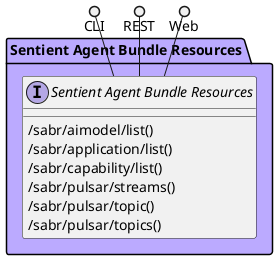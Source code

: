 @startuml



package "Sentient Agent Bundle Resources" #bbaaff {

    interface "Sentient Agent Bundle Resources" as i {
            /sabr/aimodel/list()
            /sabr/application/list()
            /sabr/capability/list()
            /sabr/pulsar/streams()
            /sabr/pulsar/topic()
            /sabr/pulsar/topics()
    
    }
}

CLI ()-- i
REST ()-- i
Web ()-- i

package "Sentient Agent Bundle Resources" #bbaaff {
    
}



@enduml
